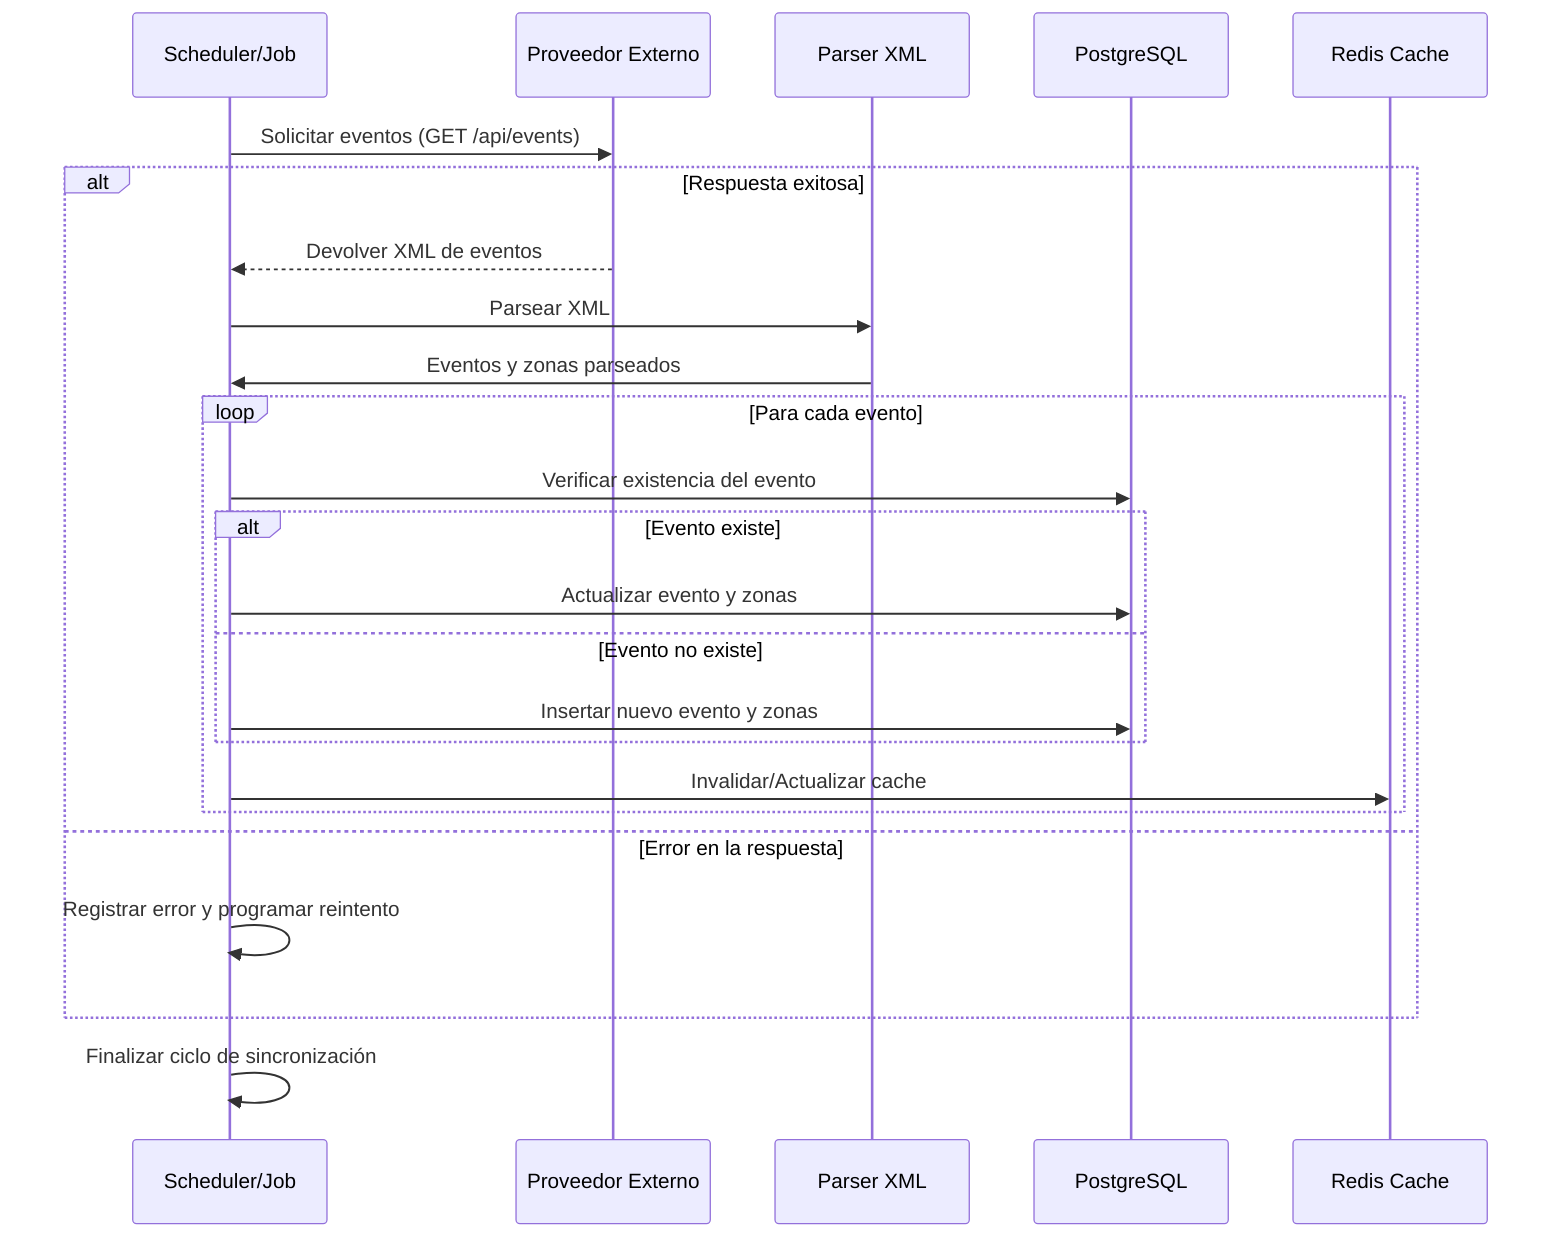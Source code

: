 sequenceDiagram
    participant S as Scheduler/Job
    participant P as Proveedor Externo
    participant X as Parser XML
    participant DB as PostgreSQL
    participant RC as Redis Cache

    S->>P: Solicitar eventos (GET /api/events)
    alt Respuesta exitosa
        P-->>S: Devolver XML de eventos
        S->>X: Parsear XML
        X->>S: Eventos y zonas parseados
        loop Para cada evento
            S->>DB: Verificar existencia del evento
            alt Evento existe
                S->>DB: Actualizar evento y zonas
            else Evento no existe
                S->>DB: Insertar nuevo evento y zonas
            end
            S->>RC: Invalidar/Actualizar cache
        end
    else Error en la respuesta
        S->>S: Registrar error y programar reintento
    end
    S->>S: Finalizar ciclo de sincronización